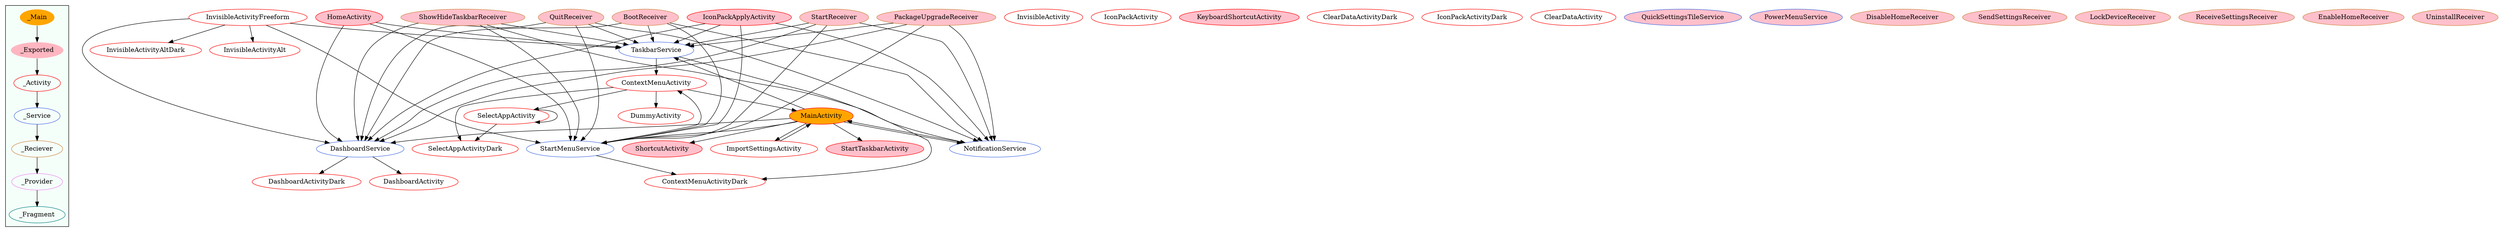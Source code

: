 digraph G {
subgraph cluster_legend{ 
bgcolor=mintcream;
_Activity[color = red];
_Service[color = royalblue];
_Provider[color = violet];
_Reciever[color = peru];
_Fragment[color = teal];
_Main[style=filled, fillcolor=orange, color = mintcream];
_Exported[style=filled, fillcolor=lightpink, color = mintcream];
_Main -> _Exported -> _Activity -> _Service -> _Reciever -> _Provider -> _Fragment; 
}
IconPackApplyActivity[style=filled, fillcolor=pink, color = red];
InvisibleActivityAlt[color = red];
SelectAppActivityDark[color = red];
ContextMenuActivity[color = red];
MainActivity[style=filled, fillcolor=orange, color = red];
InvisibleActivity[color = red];
StartTaskbarActivity[style=filled, fillcolor=pink, color = red];
SelectAppActivity[color = red];
DashboardActivity[color = red];
IconPackActivity[color = red];
DashboardActivityDark[color = red];
KeyboardShortcutActivity[style=filled, fillcolor=pink, color = red];
ClearDataActivityDark[color = red];
IconPackActivityDark[color = red];
ClearDataActivity[color = red];
ShortcutActivity[style=filled, fillcolor=pink, color = red];
InvisibleActivityFreeform[color = red];
DummyActivity[color = red];
InvisibleActivityAltDark[color = red];
ContextMenuActivityDark[color = red];
HomeActivity[style=filled, fillcolor=pink, color = red];
ImportSettingsActivity[color = red];
TaskbarService[color = royalblue];
DashboardService[color = royalblue];
StartMenuService[color = royalblue];
QuickSettingsTileService[style=filled, fillcolor=pink, color = royalblue];
NotificationService[color = royalblue];
PowerMenuService[style=filled, fillcolor=pink, color = royalblue];
DisableHomeReceiver[style=filled, fillcolor=pink, color = peru];
QuitReceiver[style=filled, fillcolor=pink, color = peru];
SendSettingsReceiver[style=filled, fillcolor=pink, color = peru];
PackageUpgradeReceiver[style=filled, fillcolor=pink, color = peru];
LockDeviceReceiver[style=filled, fillcolor=pink, color = peru];
ReceiveSettingsReceiver[style=filled, fillcolor=pink, color = peru];
StartReceiver[style=filled, fillcolor=pink, color = peru];
EnableHomeReceiver[style=filled, fillcolor=pink, color = peru];
ShowHideTaskbarReceiver[style=filled, fillcolor=pink, color = peru];
BootReceiver[style=filled, fillcolor=pink, color = peru];
UninstallReceiver[style=filled, fillcolor=pink, color = peru];
IconPackApplyActivity->TaskbarService;
IconPackApplyActivity->NotificationService;
IconPackApplyActivity->DashboardService;
IconPackApplyActivity->StartMenuService;
StartMenuService->ContextMenuActivity;
StartMenuService->ContextMenuActivityDark;
QuitReceiver->DashboardService;
QuitReceiver->TaskbarService;
QuitReceiver->NotificationService;
QuitReceiver->StartMenuService;
PackageUpgradeReceiver->NotificationService;
PackageUpgradeReceiver->TaskbarService;
PackageUpgradeReceiver->DashboardService;
PackageUpgradeReceiver->StartMenuService;
ContextMenuActivity->SelectAppActivityDark;
ContextMenuActivity->SelectAppActivity;
ContextMenuActivity->DummyActivity;
ContextMenuActivity->MainActivity;
MainActivity->NotificationService;
MainActivity->TaskbarService;
MainActivity->DashboardService;
MainActivity->StartMenuService;
MainActivity->ImportSettingsActivity;
MainActivity->StartTaskbarActivity;
MainActivity->ShortcutActivity;
NotificationService->MainActivity;
StartReceiver->TaskbarService;
StartReceiver->StartMenuService;
StartReceiver->NotificationService;
StartReceiver->DashboardService;
BootReceiver->TaskbarService;
BootReceiver->NotificationService;
BootReceiver->StartMenuService;
BootReceiver->DashboardService;
ShowHideTaskbarReceiver->StartMenuService;
ShowHideTaskbarReceiver->DashboardService;
ShowHideTaskbarReceiver->NotificationService;
ShowHideTaskbarReceiver->TaskbarService;
SelectAppActivity->SelectAppActivityDark;
SelectAppActivity->SelectAppActivity;
TaskbarService->ContextMenuActivity;
TaskbarService->ContextMenuActivityDark;
DashboardService->DashboardActivity;
DashboardService->DashboardActivityDark;
InvisibleActivityFreeform->StartMenuService;
InvisibleActivityFreeform->DashboardService;
InvisibleActivityFreeform->InvisibleActivityAlt;
InvisibleActivityFreeform->TaskbarService;
InvisibleActivityFreeform->InvisibleActivityAltDark;
HomeActivity->StartMenuService;
HomeActivity->DashboardService;
HomeActivity->TaskbarService;
ImportSettingsActivity->MainActivity;
}
